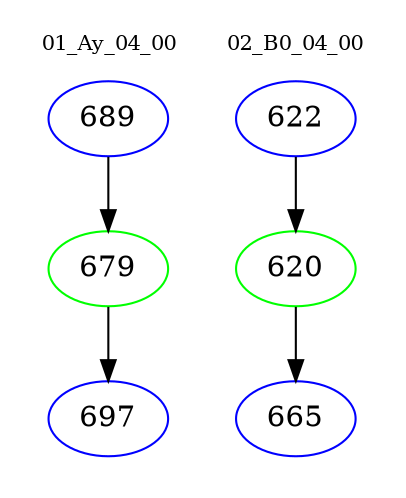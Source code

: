 digraph{
subgraph cluster_0 {
color = white
label = "01_Ay_04_00";
fontsize=10;
T0_689 [label="689", color="blue"]
T0_689 -> T0_679 [color="black"]
T0_679 [label="679", color="green"]
T0_679 -> T0_697 [color="black"]
T0_697 [label="697", color="blue"]
}
subgraph cluster_1 {
color = white
label = "02_B0_04_00";
fontsize=10;
T1_622 [label="622", color="blue"]
T1_622 -> T1_620 [color="black"]
T1_620 [label="620", color="green"]
T1_620 -> T1_665 [color="black"]
T1_665 [label="665", color="blue"]
}
}
